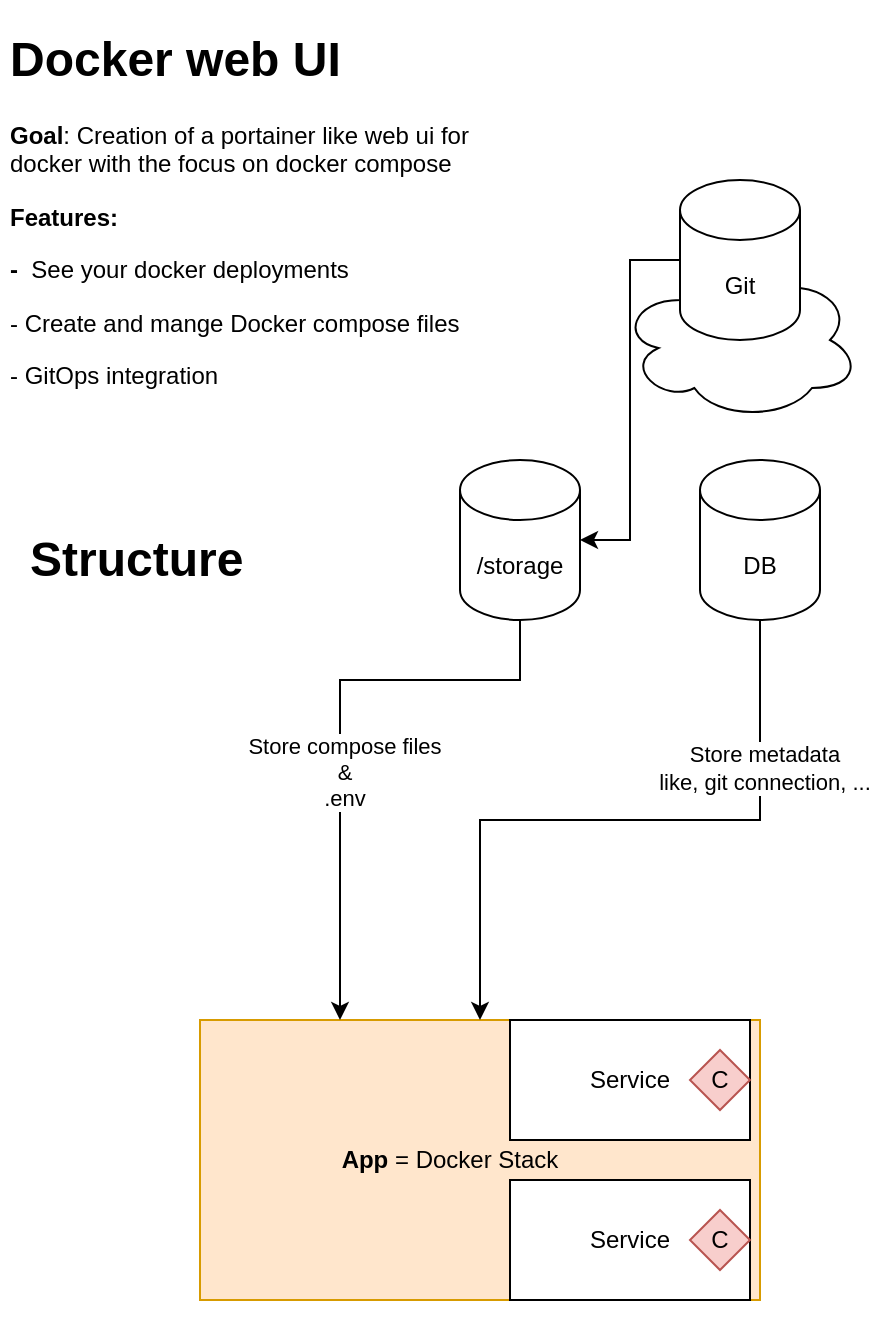 <mxfile version="22.1.22" type="embed" pages="2">
  <diagram id="fz-6R8tx3eM5kRc7ZHRC" name="General">
    <mxGraphModel dx="496" dy="295" grid="1" gridSize="10" guides="1" tooltips="1" connect="1" arrows="1" fold="1" page="1" pageScale="1" pageWidth="850" pageHeight="1100" math="0" shadow="0">
      <root>
        <mxCell id="0" />
        <mxCell id="1" parent="0" />
        <mxCell id="11" value="&lt;h1&gt;Docker web UI&lt;/h1&gt;&lt;p&gt;&lt;b&gt;Goal&lt;/b&gt;: Creation of a portainer like web ui for docker with the focus on docker compose&lt;/p&gt;&lt;p&gt;&lt;b&gt;Features:&amp;nbsp;&lt;/b&gt;&lt;/p&gt;&lt;p&gt;&lt;b&gt;-&amp;nbsp; &lt;/b&gt;See your docker deployments&lt;/p&gt;&lt;p&gt;- Create and mange Docker compose files&lt;/p&gt;&lt;p&gt;- GitOps integration&lt;/p&gt;&lt;p&gt;&lt;br&gt;&lt;/p&gt;" style="text;html=1;strokeColor=none;fillColor=none;spacing=5;spacingTop=-20;whiteSpace=wrap;overflow=hidden;rounded=0;" parent="1" vertex="1">
          <mxGeometry x="70" y="100" width="270" height="220" as="geometry" />
        </mxCell>
        <mxCell id="12" value="" style="group" parent="1" vertex="1" connectable="0">
          <mxGeometry x="170" y="600" width="330" height="150" as="geometry" />
        </mxCell>
        <mxCell id="4" value="&lt;b&gt;App&lt;/b&gt; = Docker Stack&amp;nbsp; &amp;nbsp; &amp;nbsp; &amp;nbsp; &amp;nbsp;" style="rounded=0;whiteSpace=wrap;html=1;fillColor=#ffe6cc;strokeColor=#d79b00;" parent="12" vertex="1">
          <mxGeometry width="280" height="140" as="geometry" />
        </mxCell>
        <mxCell id="5" value="Service" style="rounded=0;whiteSpace=wrap;html=1;" parent="12" vertex="1">
          <mxGeometry x="155" width="120" height="60" as="geometry" />
        </mxCell>
        <mxCell id="6" value="Service" style="rounded=0;whiteSpace=wrap;html=1;" parent="12" vertex="1">
          <mxGeometry x="155" y="80" width="120" height="60" as="geometry" />
        </mxCell>
        <mxCell id="30" value="C" style="rhombus;whiteSpace=wrap;html=1;fillColor=#f8cecc;strokeColor=#b85450;" vertex="1" parent="12">
          <mxGeometry x="245" y="95" width="30" height="30" as="geometry" />
        </mxCell>
        <mxCell id="31" value="C" style="rhombus;whiteSpace=wrap;html=1;fillColor=#f8cecc;strokeColor=#b85450;" vertex="1" parent="12">
          <mxGeometry x="245" y="15" width="30" height="30" as="geometry" />
        </mxCell>
        <mxCell id="13" value="&lt;h1&gt;Structure&lt;/h1&gt;" style="text;html=1;strokeColor=none;fillColor=none;spacing=5;spacingTop=-20;whiteSpace=wrap;overflow=hidden;rounded=0;" parent="1" vertex="1">
          <mxGeometry x="80" y="350" width="190" height="40" as="geometry" />
        </mxCell>
        <mxCell id="21" style="edgeStyle=orthogonalEdgeStyle;rounded=0;orthogonalLoop=1;jettySize=auto;html=1;exitX=0.5;exitY=1;exitDx=0;exitDy=0;exitPerimeter=0;" parent="1" source="16" target="4" edge="1">
          <mxGeometry relative="1" as="geometry" />
        </mxCell>
        <mxCell id="25" value="Store metadata&lt;br&gt;like, git connection, ..." style="edgeLabel;html=1;align=center;verticalAlign=middle;resizable=0;points=[];" parent="21" vertex="1" connectable="0">
          <mxGeometry x="-0.568" y="2" relative="1" as="geometry">
            <mxPoint as="offset" />
          </mxGeometry>
        </mxCell>
        <mxCell id="16" value="DB" style="shape=cylinder3;whiteSpace=wrap;html=1;boundedLbl=1;backgroundOutline=1;size=15;" parent="1" vertex="1">
          <mxGeometry x="420" y="320" width="60" height="80" as="geometry" />
        </mxCell>
        <mxCell id="20" style="edgeStyle=orthogonalEdgeStyle;rounded=0;orthogonalLoop=1;jettySize=auto;html=1;exitX=0.5;exitY=1;exitDx=0;exitDy=0;exitPerimeter=0;entryX=0.25;entryY=0;entryDx=0;entryDy=0;" parent="1" source="18" target="4" edge="1">
          <mxGeometry relative="1" as="geometry">
            <Array as="points">
              <mxPoint x="330" y="430" />
              <mxPoint x="240" y="430" />
            </Array>
          </mxGeometry>
        </mxCell>
        <mxCell id="22" value="Store compose files&lt;br&gt;&amp;amp;&lt;br&gt;.env" style="edgeLabel;html=1;align=center;verticalAlign=middle;resizable=0;points=[];" parent="20" vertex="1" connectable="0">
          <mxGeometry x="0.144" y="2" relative="1" as="geometry">
            <mxPoint as="offset" />
          </mxGeometry>
        </mxCell>
        <mxCell id="18" value="/storage" style="shape=cylinder3;whiteSpace=wrap;html=1;boundedLbl=1;backgroundOutline=1;size=15;" parent="1" vertex="1">
          <mxGeometry x="300" y="320" width="60" height="80" as="geometry" />
        </mxCell>
        <mxCell id="28" style="edgeStyle=orthogonalEdgeStyle;rounded=0;orthogonalLoop=1;jettySize=auto;html=1;exitX=0;exitY=0.5;exitDx=0;exitDy=0;exitPerimeter=0;entryX=1;entryY=0.5;entryDx=0;entryDy=0;entryPerimeter=0;" parent="1" source="26" target="18" edge="1">
          <mxGeometry relative="1" as="geometry" />
        </mxCell>
        <mxCell id="29" value="" style="group" parent="1" vertex="1" connectable="0">
          <mxGeometry x="370" y="180" width="120" height="120" as="geometry" />
        </mxCell>
        <mxCell id="27" value="" style="ellipse;shape=cloud;whiteSpace=wrap;html=1;" parent="29" vertex="1">
          <mxGeometry x="10" y="40" width="120" height="80" as="geometry" />
        </mxCell>
        <mxCell id="26" value="Git" style="shape=cylinder3;whiteSpace=wrap;html=1;boundedLbl=1;backgroundOutline=1;size=15;" parent="29" vertex="1">
          <mxGeometry x="40" width="60" height="80" as="geometry" />
        </mxCell>
      </root>
    </mxGraphModel>
  </diagram>
  <diagram id="W_Dx8a7bmo2TOVcDa2ck" name="Dataflow">
    <mxGraphModel dx="1877" dy="1706" grid="1" gridSize="10" guides="1" tooltips="1" connect="1" arrows="1" fold="1" page="1" pageScale="1" pageWidth="850" pageHeight="1100" math="0" shadow="0">
      <root>
        <mxCell id="0" />
        <mxCell id="1" parent="0" />
        <mxCell id="IA-gAWa0xwI66yfd1e5Z-14" value="" style="group" parent="1" vertex="1" connectable="0">
          <mxGeometry x="-260" y="170" width="120" height="120" as="geometry" />
        </mxCell>
        <mxCell id="IA-gAWa0xwI66yfd1e5Z-15" value="" style="ellipse;shape=cloud;whiteSpace=wrap;html=1;" parent="IA-gAWa0xwI66yfd1e5Z-14" vertex="1">
          <mxGeometry x="10" y="40" width="120" height="80" as="geometry" />
        </mxCell>
        <mxCell id="IA-gAWa0xwI66yfd1e5Z-16" value="Git" style="shape=cylinder3;whiteSpace=wrap;html=1;boundedLbl=1;backgroundOutline=1;size=15;" parent="IA-gAWa0xwI66yfd1e5Z-14" vertex="1">
          <mxGeometry x="40" y="10" width="60" height="80" as="geometry" />
        </mxCell>
        <mxCell id="IA-gAWa0xwI66yfd1e5Z-18" value="Backend" style="swimlane;whiteSpace=wrap;html=1;" parent="1" vertex="1">
          <mxGeometry x="20" y="30" width="785" height="630" as="geometry" />
        </mxCell>
        <mxCell id="JMlVOcXLHEeOnAD0QDdr-6" style="edgeStyle=orthogonalEdgeStyle;rounded=0;orthogonalLoop=1;jettySize=auto;html=1;exitX=0.855;exitY=1;exitDx=0;exitDy=-4.35;exitPerimeter=0;entryX=0.5;entryY=0;entryDx=0;entryDy=0;" parent="IA-gAWa0xwI66yfd1e5Z-18" source="IA-gAWa0xwI66yfd1e5Z-9" target="JMlVOcXLHEeOnAD0QDdr-2" edge="1">
          <mxGeometry relative="1" as="geometry" />
        </mxCell>
        <mxCell id="JMlVOcXLHEeOnAD0QDdr-11" style="edgeStyle=orthogonalEdgeStyle;rounded=0;orthogonalLoop=1;jettySize=auto;html=1;exitX=1;exitY=0;exitDx=0;exitDy=52.5;exitPerimeter=0;entryX=0.25;entryY=0;entryDx=0;entryDy=0;" parent="IA-gAWa0xwI66yfd1e5Z-18" source="IA-gAWa0xwI66yfd1e5Z-9" target="JMlVOcXLHEeOnAD0QDdr-10" edge="1">
          <mxGeometry relative="1" as="geometry" />
        </mxCell>
        <mxCell id="IA-gAWa0xwI66yfd1e5Z-9" value="DB" style="shape=cylinder3;whiteSpace=wrap;html=1;boundedLbl=1;backgroundOutline=1;size=15;" parent="IA-gAWa0xwI66yfd1e5Z-18" vertex="1">
          <mxGeometry x="50" y="40" width="60" height="80" as="geometry" />
        </mxCell>
        <mxCell id="IA-gAWa0xwI66yfd1e5Z-12" value="/storage" style="shape=cylinder3;whiteSpace=wrap;html=1;boundedLbl=1;backgroundOutline=1;size=15;" parent="IA-gAWa0xwI66yfd1e5Z-18" vertex="1">
          <mxGeometry x="680" y="30" width="60" height="80" as="geometry" />
        </mxCell>
        <mxCell id="IA-gAWa0xwI66yfd1e5Z-28" value="" style="edgeStyle=orthogonalEdgeStyle;rounded=0;orthogonalLoop=1;jettySize=auto;html=1;" parent="IA-gAWa0xwI66yfd1e5Z-18" source="IA-gAWa0xwI66yfd1e5Z-19" target="IA-gAWa0xwI66yfd1e5Z-27" edge="1">
          <mxGeometry relative="1" as="geometry" />
        </mxCell>
        <mxCell id="IA-gAWa0xwI66yfd1e5Z-19" value="Router" style="shape=trapezoid;perimeter=trapezoidPerimeter;whiteSpace=wrap;html=1;fixedSize=1;" parent="IA-gAWa0xwI66yfd1e5Z-18" vertex="1">
          <mxGeometry x="40" y="540" width="120" height="60" as="geometry" />
        </mxCell>
        <mxCell id="IA-gAWa0xwI66yfd1e5Z-22" value="Functions" style="swimlane;whiteSpace=wrap;html=1;" parent="IA-gAWa0xwI66yfd1e5Z-18" vertex="1">
          <mxGeometry x="40" y="140" width="390" height="290" as="geometry">
            <mxRectangle x="40" y="140" width="100" height="30" as="alternateBounds" />
          </mxGeometry>
        </mxCell>
        <mxCell id="JMlVOcXLHEeOnAD0QDdr-1" value="Setup" style="whiteSpace=wrap;html=1;aspect=fixed;" parent="IA-gAWa0xwI66yfd1e5Z-22" vertex="1">
          <mxGeometry x="50" y="50" width="80" height="80" as="geometry" />
        </mxCell>
        <mxCell id="JMlVOcXLHEeOnAD0QDdr-2" value="Show services" style="whiteSpace=wrap;html=1;aspect=fixed;" parent="IA-gAWa0xwI66yfd1e5Z-22" vertex="1">
          <mxGeometry x="170" y="50" width="80" height="80" as="geometry" />
        </mxCell>
        <mxCell id="JMlVOcXLHEeOnAD0QDdr-3" value="Delete Service" style="whiteSpace=wrap;html=1;aspect=fixed;" parent="IA-gAWa0xwI66yfd1e5Z-22" vertex="1">
          <mxGeometry x="280" y="50" width="80" height="80" as="geometry" />
        </mxCell>
        <mxCell id="JMlVOcXLHEeOnAD0QDdr-4" style="edgeStyle=orthogonalEdgeStyle;rounded=0;orthogonalLoop=1;jettySize=auto;html=1;exitX=0.5;exitY=0;exitDx=0;exitDy=0;" parent="IA-gAWa0xwI66yfd1e5Z-18" source="IA-gAWa0xwI66yfd1e5Z-27" edge="1">
          <mxGeometry relative="1" as="geometry">
            <mxPoint x="160" y="430" as="targetPoint" />
            <Array as="points">
              <mxPoint x="160" y="440" />
            </Array>
          </mxGeometry>
        </mxCell>
        <mxCell id="IA-gAWa0xwI66yfd1e5Z-27" value="Permission&lt;br&gt;&amp;nbsp;check" style="shape=parallelogram;perimeter=parallelogramPerimeter;whiteSpace=wrap;html=1;fixedSize=1;" parent="IA-gAWa0xwI66yfd1e5Z-18" vertex="1">
          <mxGeometry x="60" y="440" width="120" height="60" as="geometry" />
        </mxCell>
        <mxCell id="JMlVOcXLHEeOnAD0QDdr-5" style="edgeStyle=orthogonalEdgeStyle;rounded=0;orthogonalLoop=1;jettySize=auto;html=1;exitX=0.5;exitY=0;exitDx=0;exitDy=0;entryX=0.5;entryY=1;entryDx=0;entryDy=0;entryPerimeter=0;" parent="IA-gAWa0xwI66yfd1e5Z-18" source="JMlVOcXLHEeOnAD0QDdr-1" target="IA-gAWa0xwI66yfd1e5Z-9" edge="1">
          <mxGeometry relative="1" as="geometry" />
        </mxCell>
        <mxCell id="JMlVOcXLHEeOnAD0QDdr-7" style="edgeStyle=orthogonalEdgeStyle;rounded=0;orthogonalLoop=1;jettySize=auto;html=1;exitX=0.75;exitY=0;exitDx=0;exitDy=0;entryX=0;entryY=0.5;entryDx=0;entryDy=0;entryPerimeter=0;fillColor=#dae8fc;strokeColor=#6c8ebf;" parent="IA-gAWa0xwI66yfd1e5Z-18" source="JMlVOcXLHEeOnAD0QDdr-1" target="IA-gAWa0xwI66yfd1e5Z-12" edge="1">
          <mxGeometry relative="1" as="geometry" />
        </mxCell>
        <mxCell id="JMlVOcXLHEeOnAD0QDdr-8" value="Scheduler" style="swimlane;whiteSpace=wrap;html=1;" parent="IA-gAWa0xwI66yfd1e5Z-18" vertex="1">
          <mxGeometry x="470" y="185" width="200" height="200" as="geometry" />
        </mxCell>
        <mxCell id="JMlVOcXLHEeOnAD0QDdr-10" value="Run Apps" style="whiteSpace=wrap;html=1;aspect=fixed;" parent="JMlVOcXLHEeOnAD0QDdr-8" vertex="1">
          <mxGeometry x="30" y="35" width="80" height="80" as="geometry" />
        </mxCell>
        <mxCell id="JMlVOcXLHEeOnAD0QDdr-9" value="" style="endArrow=classic;html=1;rounded=0;exitX=0;exitY=1;exitDx=0;exitDy=-15;exitPerimeter=0;entryX=0.75;entryY=0;entryDx=0;entryDy=0;fillColor=#dae8fc;strokeColor=#6c8ebf;" parent="IA-gAWa0xwI66yfd1e5Z-18" source="IA-gAWa0xwI66yfd1e5Z-12" target="JMlVOcXLHEeOnAD0QDdr-10" edge="1">
          <mxGeometry width="50" height="50" relative="1" as="geometry">
            <mxPoint x="580" y="150" as="sourcePoint" />
            <mxPoint x="630" y="100" as="targetPoint" />
            <Array as="points">
              <mxPoint x="560" y="95" />
            </Array>
          </mxGeometry>
        </mxCell>
        <mxCell id="JMlVOcXLHEeOnAD0QDdr-12" style="edgeStyle=orthogonalEdgeStyle;rounded=0;orthogonalLoop=1;jettySize=auto;html=1;exitX=0.5;exitY=0;exitDx=0;exitDy=0;entryX=1;entryY=0;entryDx=0;entryDy=15;entryPerimeter=0;" parent="IA-gAWa0xwI66yfd1e5Z-18" source="JMlVOcXLHEeOnAD0QDdr-10" target="IA-gAWa0xwI66yfd1e5Z-9" edge="1">
          <mxGeometry relative="1" as="geometry">
            <Array as="points">
              <mxPoint x="540" y="60" />
              <mxPoint x="110" y="60" />
            </Array>
          </mxGeometry>
        </mxCell>
        <mxCell id="JMlVOcXLHEeOnAD0QDdr-13" value="State" style="edgeLabel;html=1;align=center;verticalAlign=middle;resizable=0;points=[];" parent="JMlVOcXLHEeOnAD0QDdr-12" vertex="1" connectable="0">
          <mxGeometry x="0.34" y="-2" relative="1" as="geometry">
            <mxPoint as="offset" />
          </mxGeometry>
        </mxCell>
        <mxCell id="JMlVOcXLHEeOnAD0QDdr-14" style="edgeStyle=orthogonalEdgeStyle;rounded=0;orthogonalLoop=1;jettySize=auto;html=1;exitX=0;exitY=0.25;exitDx=0;exitDy=0;entryX=1;entryY=0.5;entryDx=0;entryDy=0;entryPerimeter=0;" parent="1" source="JMlVOcXLHEeOnAD0QDdr-1" target="IA-gAWa0xwI66yfd1e5Z-16" edge="1">
          <mxGeometry relative="1" as="geometry" />
        </mxCell>
        <mxCell id="JMlVOcXLHEeOnAD0QDdr-15" value="Push" style="edgeLabel;html=1;align=center;verticalAlign=middle;resizable=0;points=[];" parent="JMlVOcXLHEeOnAD0QDdr-14" vertex="1" connectable="0">
          <mxGeometry x="0.232" y="1" relative="1" as="geometry">
            <mxPoint as="offset" />
          </mxGeometry>
        </mxCell>
        <mxCell id="JMlVOcXLHEeOnAD0QDdr-16" style="edgeStyle=orthogonalEdgeStyle;rounded=0;orthogonalLoop=1;jettySize=auto;html=1;exitX=0.5;exitY=0;exitDx=0;exitDy=0;exitPerimeter=0;entryX=0.5;entryY=0;entryDx=0;entryDy=0;entryPerimeter=0;" parent="1" source="IA-gAWa0xwI66yfd1e5Z-16" target="IA-gAWa0xwI66yfd1e5Z-12" edge="1">
          <mxGeometry relative="1" as="geometry">
            <Array as="points">
              <mxPoint x="-190" />
              <mxPoint x="730" />
            </Array>
          </mxGeometry>
        </mxCell>
        <mxCell id="JMlVOcXLHEeOnAD0QDdr-17" value="Pull" style="edgeLabel;html=1;align=center;verticalAlign=middle;resizable=0;points=[];" parent="JMlVOcXLHEeOnAD0QDdr-16" vertex="1" connectable="0">
          <mxGeometry x="-0.011" y="3" relative="1" as="geometry">
            <mxPoint x="26" y="3" as="offset" />
          </mxGeometry>
        </mxCell>
      </root>
    </mxGraphModel>
  </diagram>
</mxfile>
